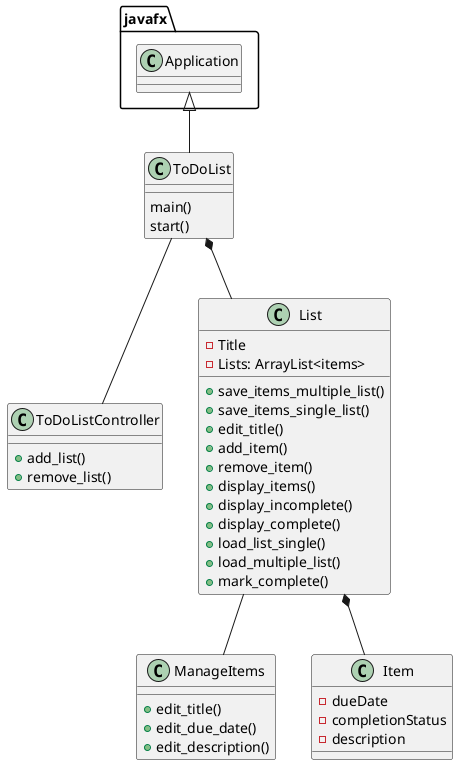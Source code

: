 @startuml
'https://plantuml.com/class-diagram

class ToDoList{
    main()
    start()
}

javafx.Application<|--ToDoList

class ToDoListController{
    'methods
    + add_list()
    + remove_list()

}

ToDoList -- ToDoListController
class List{
    'attributes
    - Title
    - Lists: ArrayList<items>

    'Methods
    + save_items_multiple_list()
    + save_items_single_list()
    + edit_title()
    + add_item()
    + remove_item()
    + display_items()
    + display_incomplete()
    + display_complete()
    + load_list_single()
    + load_multiple_list()
    + mark_complete()

}

class ManageItems{
    'methods
    + edit_title()
    + edit_due_date()
    + edit_description()
}

List -- ManageItems

class Item{
    - dueDate
    - completionStatus
    - description

}

ToDoList *-- List
List *-- Item
@enduml
